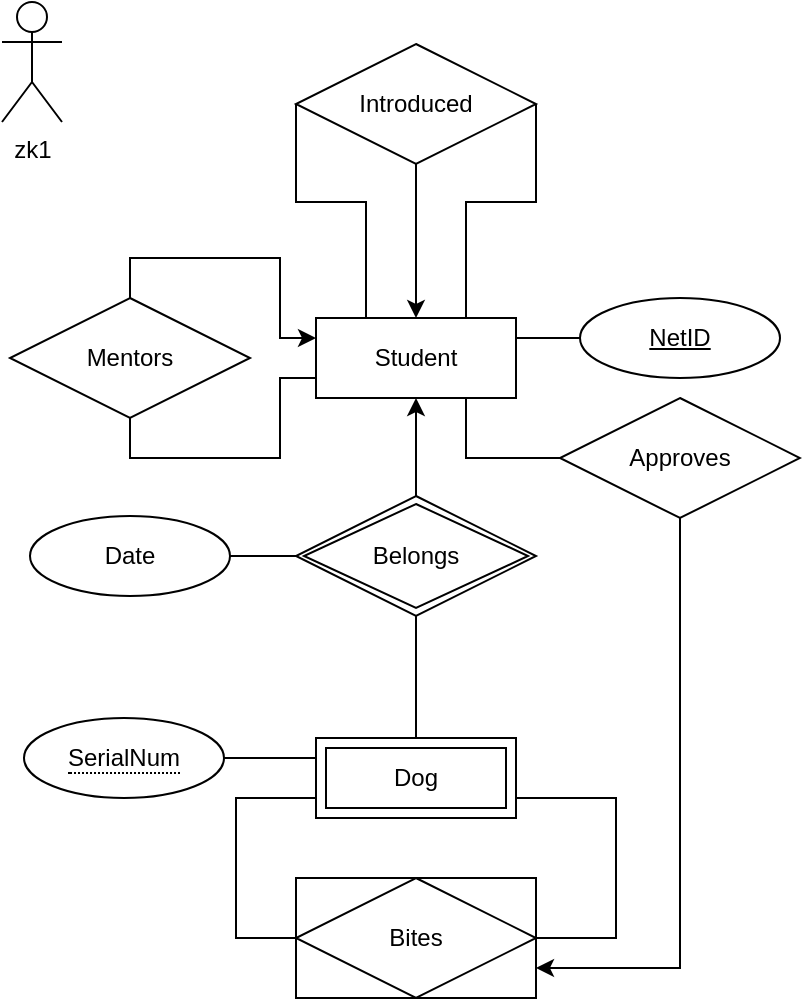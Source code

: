 <mxfile version="16.1.2" type="device"><diagram id="R2lEEEUBdFMjLlhIrx00" name="Page-1"><mxGraphModel dx="582" dy="1025" grid="1" gridSize="10" guides="1" tooltips="1" connect="1" arrows="1" fold="1" page="1" pageScale="1" pageWidth="850" pageHeight="1100" math="0" shadow="0" extFonts="Permanent Marker^https://fonts.googleapis.com/css?family=Permanent+Marker"><root><mxCell id="0"/><mxCell id="1" parent="0"/><mxCell id="LHPXUXQgm-DAPtlLSHNt-1" value="Student" style="whiteSpace=wrap;html=1;align=center;" parent="1" vertex="1"><mxGeometry x="197" y="178" width="100" height="40" as="geometry"/></mxCell><mxCell id="LHPXUXQgm-DAPtlLSHNt-4" value="NetID" style="ellipse;whiteSpace=wrap;html=1;align=center;fontStyle=4;" parent="1" vertex="1"><mxGeometry x="329" y="168" width="100" height="40" as="geometry"/></mxCell><mxCell id="LHPXUXQgm-DAPtlLSHNt-31" value="" style="endArrow=none;html=1;entryX=0;entryY=0.5;entryDx=0;entryDy=0;exitX=0;exitY=0.75;exitDx=0;exitDy=0;rounded=0;" parent="1" source="qMUS0H_FNthCq6OrPGh9-10" target="qMUS0H_FNthCq6OrPGh9-5" edge="1"><mxGeometry width="50" height="50" relative="1" as="geometry"><mxPoint x="127" y="496" as="sourcePoint"/><mxPoint x="227" y="496" as="targetPoint"/><Array as="points"><mxPoint x="157" y="418"/><mxPoint x="157" y="488"/></Array></mxGeometry></mxCell><mxCell id="LHPXUXQgm-DAPtlLSHNt-35" value="" style="endArrow=none;html=1;entryX=0;entryY=0.5;entryDx=0;entryDy=0;exitX=1;exitY=0.25;exitDx=0;exitDy=0;" parent="1" source="LHPXUXQgm-DAPtlLSHNt-1" target="LHPXUXQgm-DAPtlLSHNt-4" edge="1"><mxGeometry width="50" height="50" relative="1" as="geometry"><mxPoint x="27" y="298" as="sourcePoint"/><mxPoint x="77" y="248" as="targetPoint"/></mxGeometry></mxCell><mxCell id="u8iE9PSXnyq2irXRZKea-9" value="" style="endArrow=none;html=1;entryX=0.5;entryY=0;entryDx=0;entryDy=0;exitX=0.5;exitY=1;exitDx=0;exitDy=0;" parent="1" source="qMUS0H_FNthCq6OrPGh9-4" target="qMUS0H_FNthCq6OrPGh9-10" edge="1"><mxGeometry width="50" height="50" relative="1" as="geometry"><mxPoint x="247" y="318" as="sourcePoint"/><mxPoint x="247" y="388" as="targetPoint"/><Array as="points"/></mxGeometry></mxCell><mxCell id="u8iE9PSXnyq2irXRZKea-10" value="Date" style="ellipse;whiteSpace=wrap;html=1;align=center;" parent="1" vertex="1"><mxGeometry x="54" y="277" width="100" height="40" as="geometry"/></mxCell><mxCell id="u8iE9PSXnyq2irXRZKea-11" value="" style="endArrow=none;html=1;exitX=1;exitY=0.5;exitDx=0;exitDy=0;entryX=0;entryY=0.5;entryDx=0;entryDy=0;" parent="1" source="u8iE9PSXnyq2irXRZKea-10" edge="1"><mxGeometry width="50" height="50" relative="1" as="geometry"><mxPoint x="84" y="747" as="sourcePoint"/><mxPoint x="187" y="297" as="targetPoint"/><Array as="points"/></mxGeometry></mxCell><mxCell id="u8iE9PSXnyq2irXRZKea-12" value="" style="endArrow=none;html=1;entryX=0;entryY=0.25;entryDx=0;entryDy=0;exitX=1;exitY=0.5;exitDx=0;exitDy=0;" parent="1" source="qMUS0H_FNthCq6OrPGh9-3" target="qMUS0H_FNthCq6OrPGh9-10" edge="1"><mxGeometry width="50" height="50" relative="1" as="geometry"><mxPoint x="157" y="405" as="sourcePoint"/><mxPoint x="197" y="398" as="targetPoint"/><Array as="points"/></mxGeometry></mxCell><mxCell id="u8iE9PSXnyq2irXRZKea-25" value="" style="endArrow=classic;html=1;entryX=0.5;entryY=1;entryDx=0;entryDy=0;rounded=0;exitX=0.5;exitY=0;exitDx=0;exitDy=0;" parent="1" source="qMUS0H_FNthCq6OrPGh9-4" target="LHPXUXQgm-DAPtlLSHNt-1" edge="1"><mxGeometry width="50" height="50" relative="1" as="geometry"><mxPoint x="247" y="268" as="sourcePoint"/><mxPoint x="207" y="208" as="targetPoint"/><Array as="points"/></mxGeometry></mxCell><mxCell id="u8iE9PSXnyq2irXRZKea-27" value="zk1" style="shape=umlActor;verticalLabelPosition=bottom;verticalAlign=top;html=1;outlineConnect=0;" parent="1" vertex="1"><mxGeometry x="40" y="20" width="30" height="60" as="geometry"/></mxCell><mxCell id="qMUS0H_FNthCq6OrPGh9-3" value="&lt;span style=&quot;border-bottom: 1px dotted&quot;&gt;SerialNum&lt;/span&gt;" style="ellipse;whiteSpace=wrap;html=1;align=center;" parent="1" vertex="1"><mxGeometry x="51" y="378" width="100" height="40" as="geometry"/></mxCell><mxCell id="qMUS0H_FNthCq6OrPGh9-4" value="Belongs" style="shape=rhombus;double=1;perimeter=rhombusPerimeter;whiteSpace=wrap;html=1;align=center;" parent="1" vertex="1"><mxGeometry x="187" y="267" width="120" height="60" as="geometry"/></mxCell><mxCell id="qMUS0H_FNthCq6OrPGh9-5" value="Bites" style="shape=rhombus;perimeter=rhombusPerimeter;whiteSpace=wrap;html=1;align=center;" parent="1" vertex="1"><mxGeometry x="187" y="458" width="120" height="60" as="geometry"/></mxCell><mxCell id="qMUS0H_FNthCq6OrPGh9-10" value="Dog" style="shape=ext;margin=3;double=1;whiteSpace=wrap;html=1;align=center;" parent="1" vertex="1"><mxGeometry x="197" y="388" width="100" height="40" as="geometry"/></mxCell><mxCell id="qMUS0H_FNthCq6OrPGh9-14" value="" style="endArrow=none;html=1;entryX=1;entryY=0.5;entryDx=0;entryDy=0;exitX=1;exitY=0.75;exitDx=0;exitDy=0;rounded=0;" parent="1" source="qMUS0H_FNthCq6OrPGh9-10" target="qMUS0H_FNthCq6OrPGh9-5" edge="1"><mxGeometry width="50" height="50" relative="1" as="geometry"><mxPoint x="207" y="428" as="sourcePoint"/><mxPoint x="197" y="498" as="targetPoint"/><Array as="points"><mxPoint x="347" y="418"/><mxPoint x="347" y="488"/></Array></mxGeometry></mxCell><mxCell id="qMUS0H_FNthCq6OrPGh9-16" value="" style="whiteSpace=wrap;html=1;align=center;fillColor=none;" parent="1" vertex="1"><mxGeometry x="187" y="458" width="120" height="60" as="geometry"/></mxCell><mxCell id="qMUS0H_FNthCq6OrPGh9-18" value="Approves" style="shape=rhombus;perimeter=rhombusPerimeter;whiteSpace=wrap;html=1;align=center;fillColor=none;" parent="1" vertex="1"><mxGeometry x="319" y="218" width="120" height="60" as="geometry"/></mxCell><mxCell id="qMUS0H_FNthCq6OrPGh9-20" value="" style="endArrow=none;html=1;entryX=0;entryY=0.5;entryDx=0;entryDy=0;rounded=0;exitX=0.75;exitY=1;exitDx=0;exitDy=0;" parent="1" source="LHPXUXQgm-DAPtlLSHNt-1" target="qMUS0H_FNthCq6OrPGh9-18" edge="1"><mxGeometry width="50" height="50" relative="1" as="geometry"><mxPoint x="161" y="408" as="sourcePoint"/><mxPoint x="280" y="248" as="targetPoint"/><Array as="points"><mxPoint x="272" y="248"/></Array></mxGeometry></mxCell><mxCell id="XbbOI1B3t0nRqkX_cUm0-2" value="" style="endArrow=classic;html=1;rounded=0;exitX=0.5;exitY=1;exitDx=0;exitDy=0;entryX=1;entryY=0.75;entryDx=0;entryDy=0;" parent="1" source="qMUS0H_FNthCq6OrPGh9-18" target="qMUS0H_FNthCq6OrPGh9-16" edge="1"><mxGeometry width="50" height="50" relative="1" as="geometry"><mxPoint x="297" y="668" as="sourcePoint"/><mxPoint x="57" y="938" as="targetPoint"/><Array as="points"><mxPoint x="379" y="503"/></Array></mxGeometry></mxCell><mxCell id="XbbOI1B3t0nRqkX_cUm0-3" value="Mentors" style="shape=rhombus;perimeter=rhombusPerimeter;whiteSpace=wrap;html=1;align=center;fillColor=none;" parent="1" vertex="1"><mxGeometry x="44" y="168" width="120" height="60" as="geometry"/></mxCell><mxCell id="XbbOI1B3t0nRqkX_cUm0-4" value="" style="endArrow=classic;html=1;rounded=0;exitX=0.5;exitY=0;exitDx=0;exitDy=0;entryX=0;entryY=0.25;entryDx=0;entryDy=0;" parent="1" source="XbbOI1B3t0nRqkX_cUm0-3" target="LHPXUXQgm-DAPtlLSHNt-1" edge="1"><mxGeometry width="50" height="50" relative="1" as="geometry"><mxPoint x="104" y="173" as="sourcePoint"/><mxPoint x="222" y="178" as="targetPoint"/><Array as="points"><mxPoint x="104" y="148"/><mxPoint x="179" y="148"/><mxPoint x="179" y="188"/></Array></mxGeometry></mxCell><mxCell id="XbbOI1B3t0nRqkX_cUm0-5" value="" style="endArrow=none;html=1;exitX=0.5;exitY=1;exitDx=0;exitDy=0;entryX=0;entryY=0.75;entryDx=0;entryDy=0;rounded=0;" parent="1" source="XbbOI1B3t0nRqkX_cUm0-3" target="LHPXUXQgm-DAPtlLSHNt-1" edge="1"><mxGeometry width="50" height="50" relative="1" as="geometry"><mxPoint x="164" y="307" as="sourcePoint"/><mxPoint x="197" y="307" as="targetPoint"/><Array as="points"><mxPoint x="104" y="248"/><mxPoint x="179" y="248"/><mxPoint x="179" y="208"/></Array></mxGeometry></mxCell><mxCell id="rrVXzF6s4eTKX6Ke0wR2-1" value="Introduced" style="shape=rhombus;perimeter=rhombusPerimeter;whiteSpace=wrap;html=1;align=center;" parent="1" vertex="1"><mxGeometry x="187" y="41" width="120" height="60" as="geometry"/></mxCell><mxCell id="rrVXzF6s4eTKX6Ke0wR2-2" value="" style="endArrow=classic;html=1;entryX=0.5;entryY=0;entryDx=0;entryDy=0;rounded=0;exitX=0.5;exitY=1;exitDx=0;exitDy=0;" parent="1" source="rrVXzF6s4eTKX6Ke0wR2-1" target="LHPXUXQgm-DAPtlLSHNt-1" edge="1"><mxGeometry width="50" height="50" relative="1" as="geometry"><mxPoint x="257" y="277" as="sourcePoint"/><mxPoint x="257" y="228" as="targetPoint"/><Array as="points"/></mxGeometry></mxCell><mxCell id="rrVXzF6s4eTKX6Ke0wR2-3" value="" style="endArrow=none;html=1;exitX=1;exitY=0.5;exitDx=0;exitDy=0;entryX=0.75;entryY=0;entryDx=0;entryDy=0;rounded=0;" parent="1" source="rrVXzF6s4eTKX6Ke0wR2-1" target="LHPXUXQgm-DAPtlLSHNt-1" edge="1"><mxGeometry width="50" height="50" relative="1" as="geometry"><mxPoint x="309" y="71" as="sourcePoint"/><mxPoint x="279" y="180" as="targetPoint"/><Array as="points"><mxPoint x="307" y="120"/><mxPoint x="272" y="120"/></Array></mxGeometry></mxCell><mxCell id="rrVXzF6s4eTKX6Ke0wR2-4" value="" style="endArrow=none;html=1;exitX=0;exitY=0.5;exitDx=0;exitDy=0;entryX=0.25;entryY=0;entryDx=0;entryDy=0;rounded=0;" parent="1" source="rrVXzF6s4eTKX6Ke0wR2-1" target="LHPXUXQgm-DAPtlLSHNt-1" edge="1"><mxGeometry width="50" height="50" relative="1" as="geometry"><mxPoint x="319" y="81" as="sourcePoint"/><mxPoint x="289" y="190" as="targetPoint"/><Array as="points"><mxPoint x="187" y="120"/><mxPoint x="222" y="120"/></Array></mxGeometry></mxCell></root></mxGraphModel></diagram></mxfile>